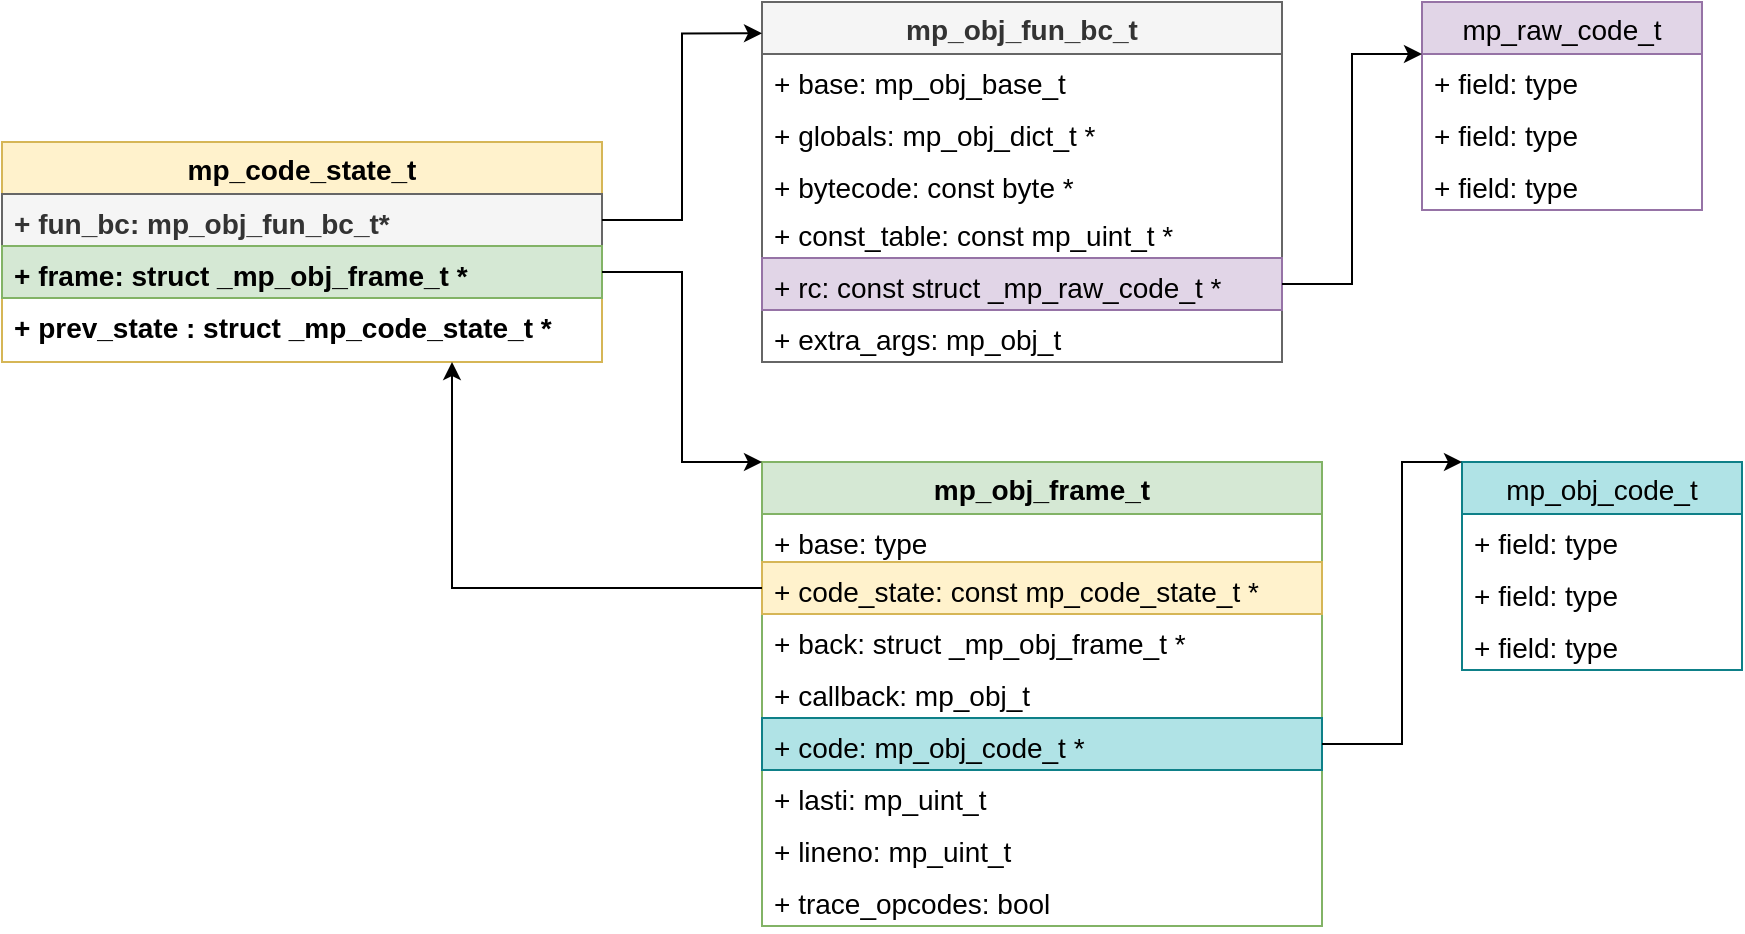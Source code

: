 <mxfile version="15.9.1" type="github"><diagram id="wnDa86_sgH5_1HbZJhVr" name="Page-1"><mxGraphModel dx="868" dy="431" grid="1" gridSize="10" guides="1" tooltips="1" connect="1" arrows="1" fold="1" page="1" pageScale="1" pageWidth="850" pageHeight="1100" math="0" shadow="0"><root><mxCell id="0"/><mxCell id="1" parent="0"/><mxCell id="a_ci2bYjOTqBM8tlO-We-2" value="mp_code_state_t" style="swimlane;fontStyle=1;childLayout=stackLayout;horizontal=1;startSize=26;fillColor=#fff2cc;horizontalStack=0;resizeParent=1;resizeParentMax=0;resizeLast=0;collapsible=1;marginBottom=0;fontSize=14;strokeColor=#d6b656;" vertex="1" parent="1"><mxGeometry x="130" y="80" width="300" height="110" as="geometry"/></mxCell><mxCell id="a_ci2bYjOTqBM8tlO-We-3" value="+ fun_bc: mp_obj_fun_bc_t*" style="text;strokeColor=#666666;fillColor=#f5f5f5;align=left;verticalAlign=top;spacingLeft=4;spacingRight=4;overflow=hidden;rotatable=0;points=[[0,0.5],[1,0.5]];portConstraint=eastwest;fontSize=14;fontStyle=1;fontColor=#333333;" vertex="1" parent="a_ci2bYjOTqBM8tlO-We-2"><mxGeometry y="26" width="300" height="26" as="geometry"/></mxCell><mxCell id="a_ci2bYjOTqBM8tlO-We-4" value="+ frame: struct _mp_obj_frame_t *" style="text;strokeColor=#82b366;fillColor=#d5e8d4;align=left;verticalAlign=top;spacingLeft=4;spacingRight=4;overflow=hidden;rotatable=0;points=[[0,0.5],[1,0.5]];portConstraint=eastwest;fontSize=14;fontStyle=1" vertex="1" parent="a_ci2bYjOTqBM8tlO-We-2"><mxGeometry y="52" width="300" height="26" as="geometry"/></mxCell><mxCell id="a_ci2bYjOTqBM8tlO-We-9" value="+ prev_state : struct _mp_code_state_t *" style="text;align=left;verticalAlign=top;spacingLeft=4;spacingRight=4;overflow=hidden;rotatable=0;points=[[0,0.5],[1,0.5]];portConstraint=eastwest;fontSize=14;fontStyle=1" vertex="1" parent="a_ci2bYjOTqBM8tlO-We-2"><mxGeometry y="78" width="300" height="32" as="geometry"/></mxCell><mxCell id="a_ci2bYjOTqBM8tlO-We-25" value="mp_obj_fun_bc_t" style="swimlane;fontStyle=1;childLayout=stackLayout;horizontal=1;startSize=26;fillColor=#f5f5f5;horizontalStack=0;resizeParent=1;resizeParentMax=0;resizeLast=0;collapsible=1;marginBottom=0;fontSize=14;fontColor=#333333;strokeColor=#666666;" vertex="1" parent="1"><mxGeometry x="510" y="10" width="260" height="180" as="geometry"/></mxCell><mxCell id="a_ci2bYjOTqBM8tlO-We-28" value="+ base: mp_obj_base_t" style="text;strokeColor=none;fillColor=none;align=left;verticalAlign=top;spacingLeft=4;spacingRight=4;overflow=hidden;rotatable=0;points=[[0,0.5],[1,0.5]];portConstraint=eastwest;fontSize=14;" vertex="1" parent="a_ci2bYjOTqBM8tlO-We-25"><mxGeometry y="26" width="260" height="26" as="geometry"/></mxCell><mxCell id="a_ci2bYjOTqBM8tlO-We-27" value="+ globals: mp_obj_dict_t *" style="text;strokeColor=none;fillColor=none;align=left;verticalAlign=top;spacingLeft=4;spacingRight=4;overflow=hidden;rotatable=0;points=[[0,0.5],[1,0.5]];portConstraint=eastwest;fontSize=14;" vertex="1" parent="a_ci2bYjOTqBM8tlO-We-25"><mxGeometry y="52" width="260" height="26" as="geometry"/></mxCell><mxCell id="a_ci2bYjOTqBM8tlO-We-26" value="+ bytecode: const byte *" style="text;strokeColor=none;fillColor=none;align=left;verticalAlign=top;spacingLeft=4;spacingRight=4;overflow=hidden;rotatable=0;points=[[0,0.5],[1,0.5]];portConstraint=eastwest;fontSize=14;" vertex="1" parent="a_ci2bYjOTqBM8tlO-We-25"><mxGeometry y="78" width="260" height="24" as="geometry"/></mxCell><mxCell id="a_ci2bYjOTqBM8tlO-We-35" value="+ const_table: const mp_uint_t *" style="text;strokeColor=none;fillColor=none;align=left;verticalAlign=top;spacingLeft=4;spacingRight=4;overflow=hidden;rotatable=0;points=[[0,0.5],[1,0.5]];portConstraint=eastwest;fontSize=14;" vertex="1" parent="a_ci2bYjOTqBM8tlO-We-25"><mxGeometry y="102" width="260" height="26" as="geometry"/></mxCell><mxCell id="a_ci2bYjOTqBM8tlO-We-36" value="+ rc: const struct _mp_raw_code_t *" style="text;strokeColor=#9673a6;fillColor=#e1d5e7;align=left;verticalAlign=top;spacingLeft=4;spacingRight=4;overflow=hidden;rotatable=0;points=[[0,0.5],[1,0.5]];portConstraint=eastwest;fontSize=14;" vertex="1" parent="a_ci2bYjOTqBM8tlO-We-25"><mxGeometry y="128" width="260" height="26" as="geometry"/></mxCell><mxCell id="a_ci2bYjOTqBM8tlO-We-37" value="+ extra_args: mp_obj_t" style="text;strokeColor=none;fillColor=none;align=left;verticalAlign=top;spacingLeft=4;spacingRight=4;overflow=hidden;rotatable=0;points=[[0,0.5],[1,0.5]];portConstraint=eastwest;fontSize=14;" vertex="1" parent="a_ci2bYjOTqBM8tlO-We-25"><mxGeometry y="154" width="260" height="26" as="geometry"/></mxCell><mxCell id="a_ci2bYjOTqBM8tlO-We-29" style="edgeStyle=orthogonalEdgeStyle;rounded=0;orthogonalLoop=1;jettySize=auto;html=1;entryX=0;entryY=0.087;entryDx=0;entryDy=0;entryPerimeter=0;fontSize=14;" edge="1" parent="1" source="a_ci2bYjOTqBM8tlO-We-3" target="a_ci2bYjOTqBM8tlO-We-25"><mxGeometry relative="1" as="geometry"/></mxCell><mxCell id="a_ci2bYjOTqBM8tlO-We-30" value="mp_obj_frame_t " style="swimlane;fontStyle=1;childLayout=stackLayout;horizontal=1;startSize=26;fillColor=#d5e8d4;horizontalStack=0;resizeParent=1;resizeParentMax=0;resizeLast=0;collapsible=1;marginBottom=0;fontSize=14;strokeColor=#82b366;" vertex="1" parent="1"><mxGeometry x="510" y="240" width="280" height="232" as="geometry"/></mxCell><mxCell id="a_ci2bYjOTqBM8tlO-We-31" value="+ base: type" style="text;strokeColor=none;fillColor=none;align=left;verticalAlign=top;spacingLeft=4;spacingRight=4;overflow=hidden;rotatable=0;points=[[0,0.5],[1,0.5]];portConstraint=eastwest;fontSize=14;" vertex="1" parent="a_ci2bYjOTqBM8tlO-We-30"><mxGeometry y="26" width="280" height="24" as="geometry"/></mxCell><mxCell id="a_ci2bYjOTqBM8tlO-We-43" value="+ code_state: const mp_code_state_t *" style="text;strokeColor=#d6b656;fillColor=#fff2cc;align=left;verticalAlign=top;spacingLeft=4;spacingRight=4;overflow=hidden;rotatable=0;points=[[0,0.5],[1,0.5]];portConstraint=eastwest;fontSize=14;" vertex="1" parent="a_ci2bYjOTqBM8tlO-We-30"><mxGeometry y="50" width="280" height="26" as="geometry"/></mxCell><mxCell id="a_ci2bYjOTqBM8tlO-We-32" value="+ back: struct _mp_obj_frame_t *" style="text;strokeColor=none;fillColor=none;align=left;verticalAlign=top;spacingLeft=4;spacingRight=4;overflow=hidden;rotatable=0;points=[[0,0.5],[1,0.5]];portConstraint=eastwest;fontSize=14;" vertex="1" parent="a_ci2bYjOTqBM8tlO-We-30"><mxGeometry y="76" width="280" height="26" as="geometry"/></mxCell><mxCell id="a_ci2bYjOTqBM8tlO-We-45" value="+ callback: mp_obj_t " style="text;strokeColor=none;fillColor=none;align=left;verticalAlign=top;spacingLeft=4;spacingRight=4;overflow=hidden;rotatable=0;points=[[0,0.5],[1,0.5]];portConstraint=eastwest;fontSize=14;" vertex="1" parent="a_ci2bYjOTqBM8tlO-We-30"><mxGeometry y="102" width="280" height="26" as="geometry"/></mxCell><mxCell id="a_ci2bYjOTqBM8tlO-We-44" value="+ code: mp_obj_code_t *" style="text;strokeColor=#0e8088;fillColor=#b0e3e6;align=left;verticalAlign=top;spacingLeft=4;spacingRight=4;overflow=hidden;rotatable=0;points=[[0,0.5],[1,0.5]];portConstraint=eastwest;fontSize=14;" vertex="1" parent="a_ci2bYjOTqBM8tlO-We-30"><mxGeometry y="128" width="280" height="26" as="geometry"/></mxCell><mxCell id="a_ci2bYjOTqBM8tlO-We-33" value="+ lasti: mp_uint_t " style="text;strokeColor=none;fillColor=none;align=left;verticalAlign=top;spacingLeft=4;spacingRight=4;overflow=hidden;rotatable=0;points=[[0,0.5],[1,0.5]];portConstraint=eastwest;fontSize=14;" vertex="1" parent="a_ci2bYjOTqBM8tlO-We-30"><mxGeometry y="154" width="280" height="26" as="geometry"/></mxCell><mxCell id="a_ci2bYjOTqBM8tlO-We-47" value="+ lineno: mp_uint_t " style="text;strokeColor=none;fillColor=none;align=left;verticalAlign=top;spacingLeft=4;spacingRight=4;overflow=hidden;rotatable=0;points=[[0,0.5],[1,0.5]];portConstraint=eastwest;fontSize=14;" vertex="1" parent="a_ci2bYjOTqBM8tlO-We-30"><mxGeometry y="180" width="280" height="26" as="geometry"/></mxCell><mxCell id="a_ci2bYjOTqBM8tlO-We-49" value="+ trace_opcodes: bool" style="text;strokeColor=none;fillColor=none;align=left;verticalAlign=top;spacingLeft=4;spacingRight=4;overflow=hidden;rotatable=0;points=[[0,0.5],[1,0.5]];portConstraint=eastwest;fontSize=14;" vertex="1" parent="a_ci2bYjOTqBM8tlO-We-30"><mxGeometry y="206" width="280" height="26" as="geometry"/></mxCell><mxCell id="a_ci2bYjOTqBM8tlO-We-38" value="mp_raw_code_t " style="swimlane;fontStyle=0;childLayout=stackLayout;horizontal=1;startSize=26;fillColor=#e1d5e7;horizontalStack=0;resizeParent=1;resizeParentMax=0;resizeLast=0;collapsible=1;marginBottom=0;fontSize=14;strokeColor=#9673a6;" vertex="1" parent="1"><mxGeometry x="840" y="10" width="140" height="104" as="geometry"/></mxCell><mxCell id="a_ci2bYjOTqBM8tlO-We-39" value="+ field: type" style="text;strokeColor=none;fillColor=none;align=left;verticalAlign=top;spacingLeft=4;spacingRight=4;overflow=hidden;rotatable=0;points=[[0,0.5],[1,0.5]];portConstraint=eastwest;fontSize=14;" vertex="1" parent="a_ci2bYjOTqBM8tlO-We-38"><mxGeometry y="26" width="140" height="26" as="geometry"/></mxCell><mxCell id="a_ci2bYjOTqBM8tlO-We-40" value="+ field: type" style="text;strokeColor=none;fillColor=none;align=left;verticalAlign=top;spacingLeft=4;spacingRight=4;overflow=hidden;rotatable=0;points=[[0,0.5],[1,0.5]];portConstraint=eastwest;fontSize=14;" vertex="1" parent="a_ci2bYjOTqBM8tlO-We-38"><mxGeometry y="52" width="140" height="26" as="geometry"/></mxCell><mxCell id="a_ci2bYjOTqBM8tlO-We-41" value="+ field: type" style="text;strokeColor=none;fillColor=none;align=left;verticalAlign=top;spacingLeft=4;spacingRight=4;overflow=hidden;rotatable=0;points=[[0,0.5],[1,0.5]];portConstraint=eastwest;fontSize=14;" vertex="1" parent="a_ci2bYjOTqBM8tlO-We-38"><mxGeometry y="78" width="140" height="26" as="geometry"/></mxCell><mxCell id="a_ci2bYjOTqBM8tlO-We-42" style="edgeStyle=orthogonalEdgeStyle;rounded=0;orthogonalLoop=1;jettySize=auto;html=1;entryX=0;entryY=0.25;entryDx=0;entryDy=0;fontSize=14;" edge="1" parent="1" source="a_ci2bYjOTqBM8tlO-We-36" target="a_ci2bYjOTqBM8tlO-We-38"><mxGeometry relative="1" as="geometry"/></mxCell><mxCell id="a_ci2bYjOTqBM8tlO-We-50" style="edgeStyle=orthogonalEdgeStyle;rounded=0;orthogonalLoop=1;jettySize=auto;html=1;entryX=0.75;entryY=1;entryDx=0;entryDy=0;fontSize=14;" edge="1" parent="1" source="a_ci2bYjOTqBM8tlO-We-43" target="a_ci2bYjOTqBM8tlO-We-2"><mxGeometry relative="1" as="geometry"/></mxCell><mxCell id="a_ci2bYjOTqBM8tlO-We-51" style="edgeStyle=orthogonalEdgeStyle;rounded=0;orthogonalLoop=1;jettySize=auto;html=1;entryX=0;entryY=0;entryDx=0;entryDy=0;fontSize=14;" edge="1" parent="1" source="a_ci2bYjOTqBM8tlO-We-4" target="a_ci2bYjOTqBM8tlO-We-30"><mxGeometry relative="1" as="geometry"><Array as="points"><mxPoint x="470" y="145"/><mxPoint x="470" y="240"/></Array></mxGeometry></mxCell><mxCell id="a_ci2bYjOTqBM8tlO-We-52" value="mp_obj_code_t" style="swimlane;fontStyle=0;childLayout=stackLayout;horizontal=1;startSize=26;fillColor=#b0e3e6;horizontalStack=0;resizeParent=1;resizeParentMax=0;resizeLast=0;collapsible=1;marginBottom=0;fontSize=14;strokeColor=#0e8088;" vertex="1" parent="1"><mxGeometry x="860" y="240" width="140" height="104" as="geometry"/></mxCell><mxCell id="a_ci2bYjOTqBM8tlO-We-53" value="+ field: type" style="text;strokeColor=none;fillColor=none;align=left;verticalAlign=top;spacingLeft=4;spacingRight=4;overflow=hidden;rotatable=0;points=[[0,0.5],[1,0.5]];portConstraint=eastwest;fontSize=14;" vertex="1" parent="a_ci2bYjOTqBM8tlO-We-52"><mxGeometry y="26" width="140" height="26" as="geometry"/></mxCell><mxCell id="a_ci2bYjOTqBM8tlO-We-54" value="+ field: type" style="text;strokeColor=none;fillColor=none;align=left;verticalAlign=top;spacingLeft=4;spacingRight=4;overflow=hidden;rotatable=0;points=[[0,0.5],[1,0.5]];portConstraint=eastwest;fontSize=14;" vertex="1" parent="a_ci2bYjOTqBM8tlO-We-52"><mxGeometry y="52" width="140" height="26" as="geometry"/></mxCell><mxCell id="a_ci2bYjOTqBM8tlO-We-55" value="+ field: type" style="text;strokeColor=none;fillColor=none;align=left;verticalAlign=top;spacingLeft=4;spacingRight=4;overflow=hidden;rotatable=0;points=[[0,0.5],[1,0.5]];portConstraint=eastwest;fontSize=14;" vertex="1" parent="a_ci2bYjOTqBM8tlO-We-52"><mxGeometry y="78" width="140" height="26" as="geometry"/></mxCell><mxCell id="a_ci2bYjOTqBM8tlO-We-56" style="edgeStyle=orthogonalEdgeStyle;rounded=0;orthogonalLoop=1;jettySize=auto;html=1;entryX=0;entryY=0;entryDx=0;entryDy=0;fontSize=14;" edge="1" parent="1" source="a_ci2bYjOTqBM8tlO-We-44" target="a_ci2bYjOTqBM8tlO-We-52"><mxGeometry relative="1" as="geometry"><Array as="points"><mxPoint x="830" y="381"/><mxPoint x="830" y="240"/></Array></mxGeometry></mxCell></root></mxGraphModel></diagram></mxfile>